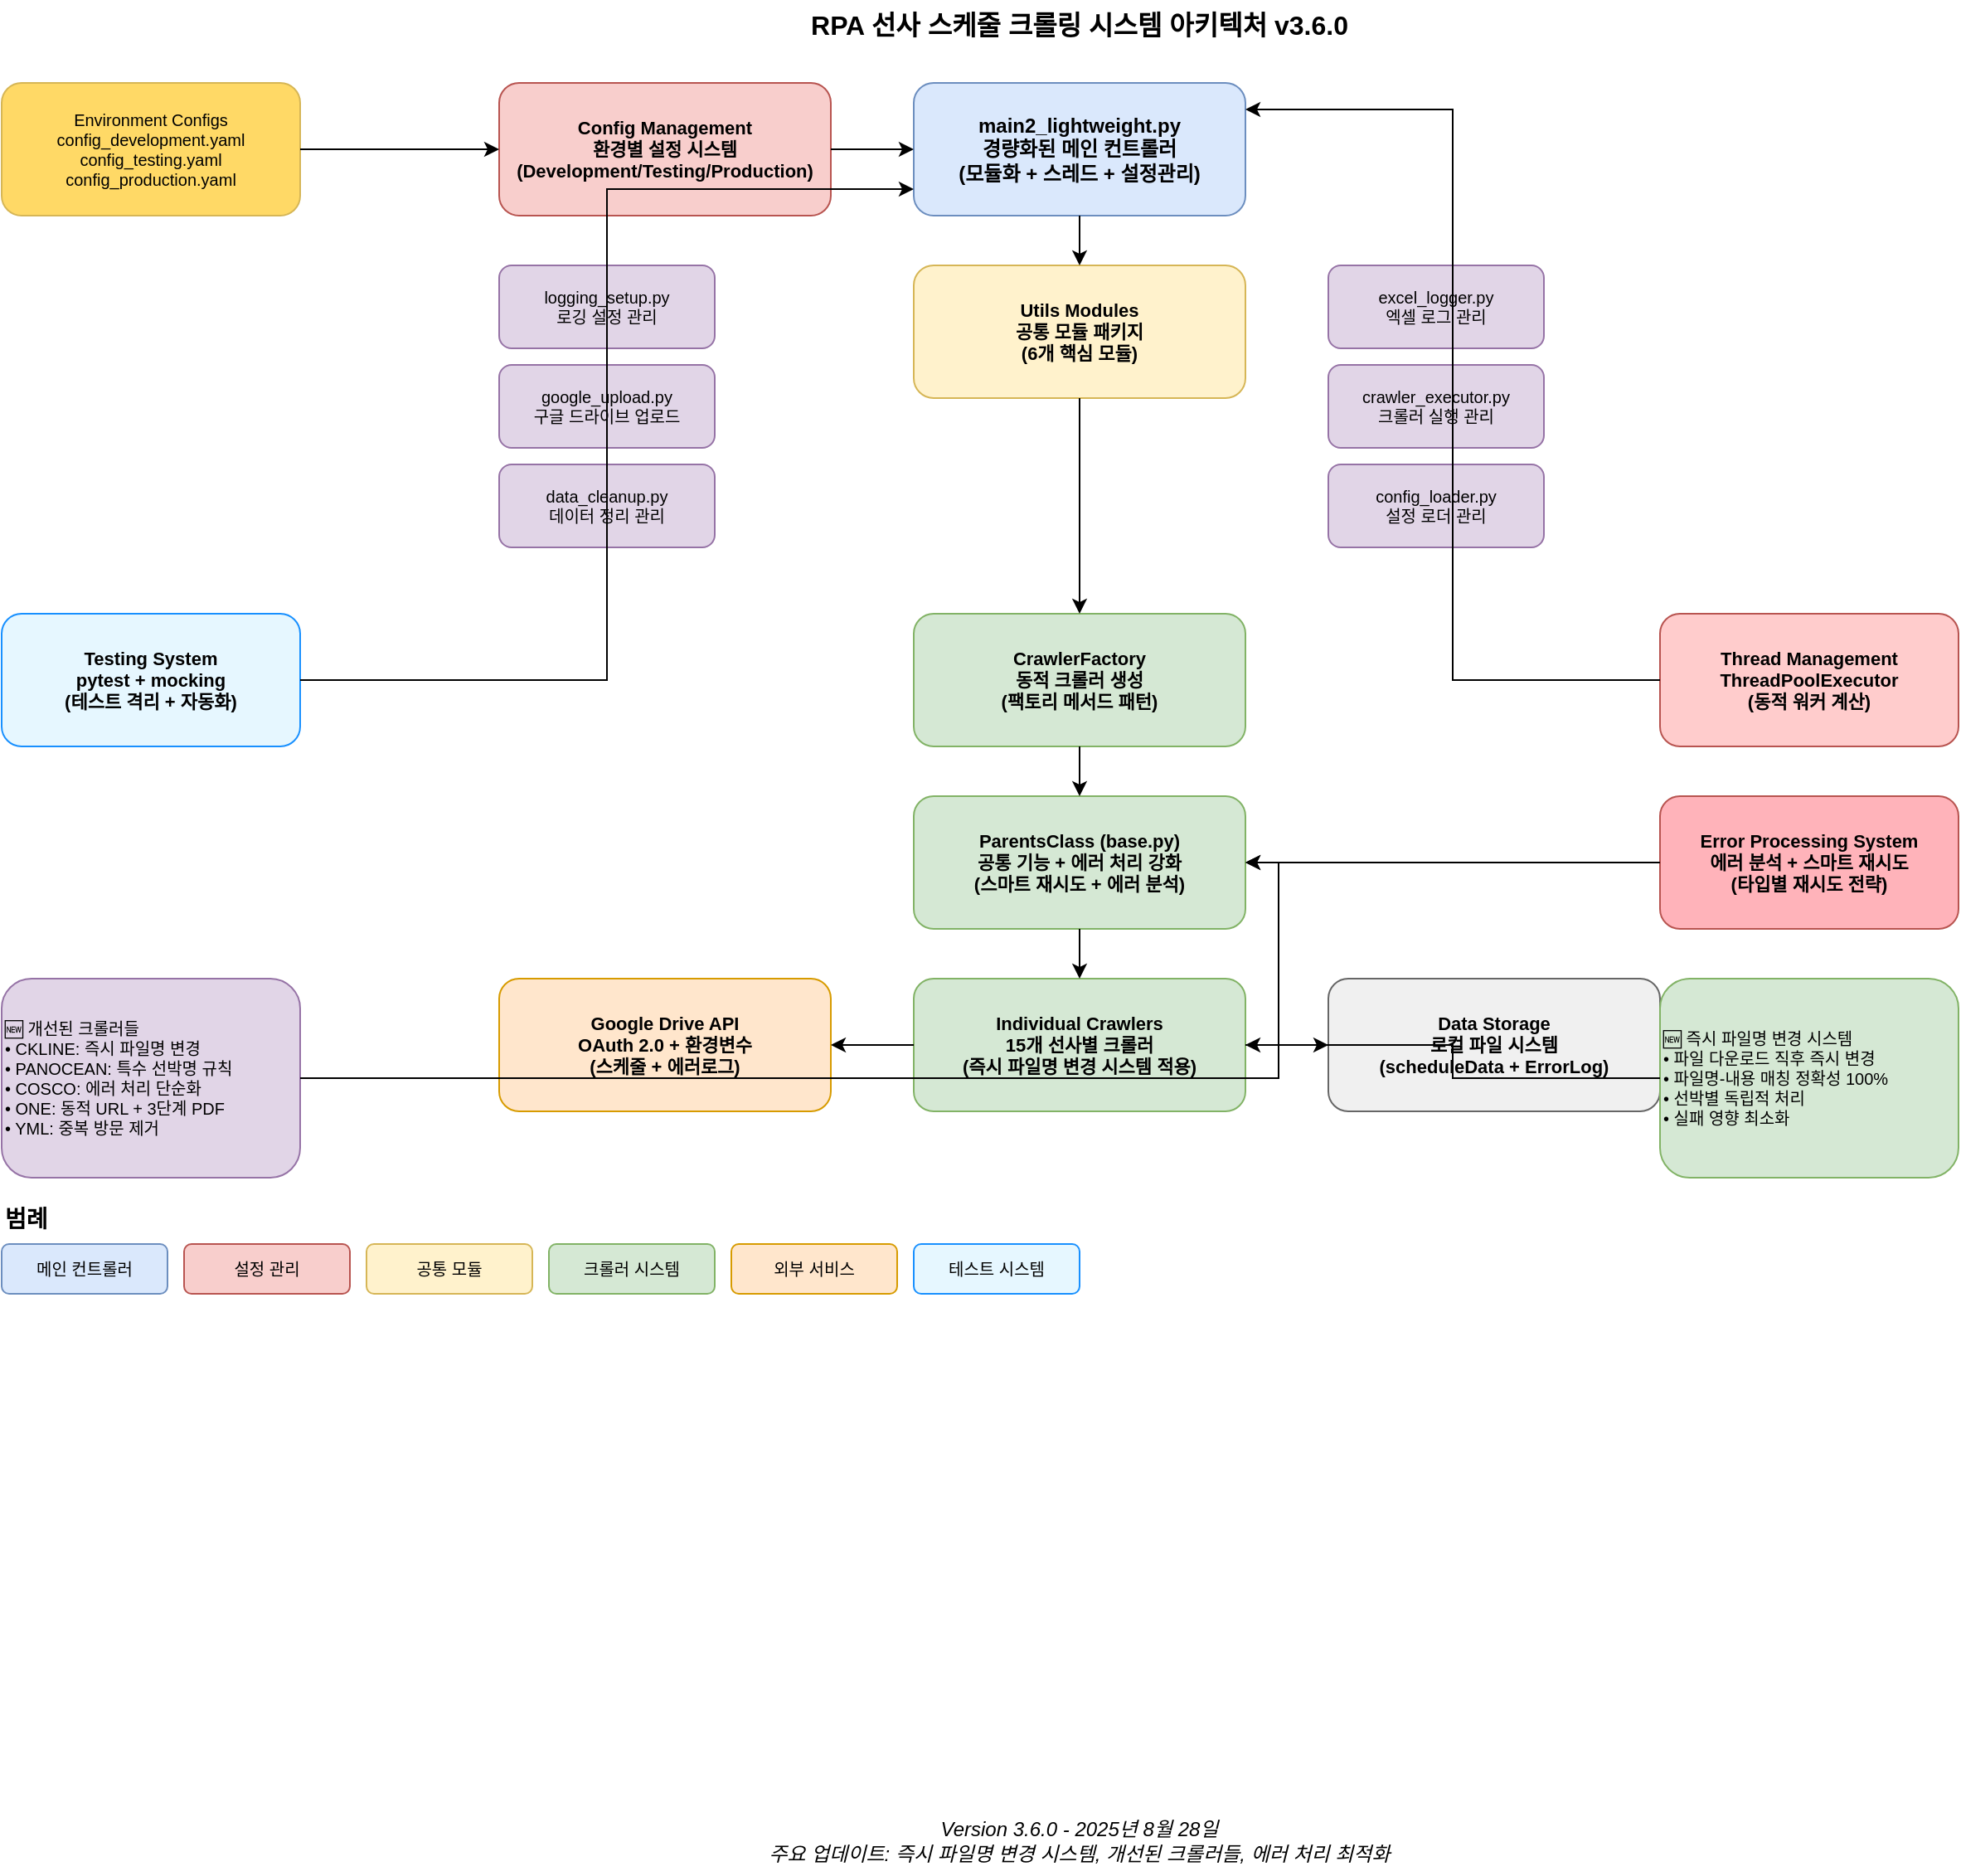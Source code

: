 <?xml version="1.0" encoding="UTF-8"?>
<mxfile version="22.1.16" type="device">
  <diagram name="RPA_Crawling_Architecture_v3.6.0" id="architecture">
    <mxGraphModel dx="1422" dy="794" grid="1" gridSize="10" guides="1" tooltips="1" connect="1" arrows="1" fold="1" page="1" pageScale="1" pageWidth="1400" pageHeight="1200" math="0" shadow="0">
      <root>
        <mxCell id="0" />
        <mxCell id="1" parent="0" />
        
        <!-- 제목 -->
        <mxCell id="title" value="RPA 선사 스케줄 크롤링 시스템 아키텍처 v3.6.0" style="text;html=1;strokeColor=none;fillColor=none;align=center;verticalAlign=middle;whiteSpace=wrap;rounded=0;fontSize=16;fontStyle=1;" vertex="1" parent="1">
          <mxGeometry x="500" y="10" width="400" height="30" as="geometry" />
        </mxCell>
        
        <!-- 메인 컨트롤러 (경량화된 버전) -->
        <mxCell id="main" value="main2_lightweight.py&#xa;경량화된 메인 컨트롤러&#xa;(모듈화 + 스레드 + 설정관리)" style="rounded=1;whiteSpace=wrap;html=1;fillColor=#dae8fc;strokeColor=#6c8ebf;fontSize=12;fontStyle=1;" vertex="1" parent="1">
          <mxGeometry x="600" y="60" width="200" height="80" as="geometry" />
        </mxCell>
        
        <!-- 설정 관리 시스템 (새로 추가) -->
        <mxCell id="config" value="Config Management&#xa;환경별 설정 시스템&#xa;(Development/Testing/Production)" style="rounded=1;whiteSpace=wrap;html=1;fillColor=#f8cecc;strokeColor=#b85450;fontSize=11;fontStyle=1;" vertex="1" parent="1">
          <mxGeometry x="350" y="60" width="200" height="80" as="geometry" />
        </mxCell>
        
        <!-- Utils Modules (공통 모듈) -->
        <mxCell id="utils" value="Utils Modules&#xa;공통 모듈 패키지&#xa;(6개 핵심 모듈)" style="rounded=1;whiteSpace=wrap;html=1;fillColor=#fff2cc;strokeColor=#d6b656;fontSize=11;fontStyle=1;" vertex="1" parent="1">
          <mxGeometry x="600" y="170" width="200" height="80" as="geometry" />
        </mxCell>
        
        <!-- 개별 Utils 모듈들 -->
        <mxCell id="logging" value="logging_setup.py&#xa;로깅 설정 관리" style="rounded=1;whiteSpace=wrap;html=1;fillColor=#e1d5e7;strokeColor=#9673a6;fontSize=10;" vertex="1" parent="1">
          <mxGeometry x="350" y="170" width="130" height="50" as="geometry" />
        </mxCell>
        
        <mxCell id="google" value="google_upload.py&#xa;구글 드라이브 업로드" style="rounded=1;whiteSpace=wrap;html=1;fillColor=#e1d5e7;strokeColor=#9673a6;fontSize=10;" vertex="1" parent="1">
          <mxGeometry x="350" y="230" width="130" height="50" as="geometry" />
        </mxCell>
        
        <mxCell id="cleanup" value="data_cleanup.py&#xa;데이터 정리 관리" style="rounded=1;whiteSpace=wrap;html=1;fillColor=#e1d5e7;strokeColor=#9673a6;fontSize=10;" vertex="1" parent="1">
          <mxGeometry x="350" y="290" width="130" height="50" as="geometry" />
        </mxCell>
        
        <mxCell id="excel" value="excel_logger.py&#xa;엑셀 로그 관리" style="rounded=1;whiteSpace=wrap;html=1;fillColor=#e1d5e7;strokeColor=#9673a6;fontSize=10;" vertex="1" parent="1">
          <mxGeometry x="850" y="170" width="130" height="50" as="geometry" />
        </mxCell>
        
        <mxCell id="executor" value="crawler_executor.py&#xa;크롤러 실행 관리" style="rounded=1;whiteSpace=wrap;html=1;fillColor=#e1d5e7;strokeColor=#9673a6;fontSize=10;" vertex="1" parent="1">
          <mxGeometry x="850" y="230" width="130" height="50" as="geometry" />
        </mxCell>
        
        <mxCell id="config_loader" value="config_loader.py&#xa;설정 로더 관리" style="rounded=1;whiteSpace=wrap;html=1;fillColor=#e1d5e7;strokeColor=#9673a6;fontSize=10;" vertex="1" parent="1">
          <mxGeometry x="850" y="290" width="130" height="50" as="geometry" />
        </mxCell>
        
        <!-- 설정 파일들 -->
        <mxCell id="yaml_configs" value="Environment Configs&#xa;config_development.yaml&#xa;config_testing.yaml&#xa;config_production.yaml" style="rounded=1;whiteSpace=wrap;html=1;fillColor=#ffd966;strokeColor=#d6b656;fontSize=10;" vertex="1" parent="1">
          <mxGeometry x="50" y="60" width="180" height="80" as="geometry" />
        </mxCell>
        
        <!-- CrawlerFactory -->
        <mxCell id="factory" value="CrawlerFactory&#xa;동적 크롤러 생성&#xa;(팩토리 메서드 패턴)" style="rounded=1;whiteSpace=wrap;html=1;fillColor=#d5e8d4;strokeColor=#82b366;fontSize=11;fontStyle=1;" vertex="1" parent="1">
          <mxGeometry x="600" y="380" width="200" height="80" as="geometry" />
        </mxCell>
        
        <!-- Base Crawler -->
        <mxCell id="base" value="ParentsClass (base.py)&#xa;공통 기능 + 에러 처리 강화&#xa;(스마트 재시도 + 에러 분석)" style="rounded=1;whiteSpace=wrap;html=1;fillColor=#d5e8d4;strokeColor=#82b366;fontSize=11;fontStyle=1;" vertex="1" parent="1">
          <mxGeometry x="600" y="490" width="200" height="80" as="geometry" />
        </mxCell>
        
        <!-- Individual Crawlers -->
        <mxCell id="crawlers" value="Individual Crawlers&#xa;15개 선사별 크롤러&#xa;(즉시 파일명 변경 시스템 적용)" style="rounded=1;whiteSpace=wrap;html=1;fillColor=#d5e8d4;strokeColor=#82b366;fontSize=11;fontStyle=1;" vertex="1" parent="1">
          <mxGeometry x="600" y="600" width="200" height="80" as="geometry" />
        </mxCell>
        
        <!-- 개선된 크롤러들 (새로 추가) -->
        <mxCell id="improved_crawlers" value="🆕 개선된 크롤러들&#xa;• CKLINE: 즉시 파일명 변경&#xa;• PANOCEAN: 특수 선박명 규칙&#xa;• COSCO: 에러 처리 단순화&#xa;• ONE: 동적 URL + 3단계 PDF&#xa;• YML: 중복 방문 제거" style="rounded=1;whiteSpace=wrap;html=1;fillColor=#e1d5e7;strokeColor=#9673a6;fontSize=10;align=left;" vertex="1" parent="1">
          <mxGeometry x="50" y="600" width="180" height="120" as="geometry" />
        </mxCell>
        
        <!-- Google Drive Integration -->
        <mxCell id="google_drive" value="Google Drive API&#xa;OAuth 2.0 + 환경변수&#xa;(스케줄 + 에러로그)" style="rounded=1;whiteSpace=wrap;html=1;fillColor=#ffe6cc;strokeColor=#d79b00;fontSize=11;fontStyle=1;" vertex="1" parent="1">
          <mxGeometry x="350" y="600" width="200" height="80" as="geometry" />
        </mxCell>
        
        <!-- Data Storage -->
        <mxCell id="storage" value="Data Storage&#xa;로컬 파일 시스템&#xa;(scheduleData + ErrorLog)" style="rounded=1;whiteSpace=wrap;html=1;fillColor=#f0f0f0;strokeColor=#666666;fontSize=11;fontStyle=1;" vertex="1" parent="1">
          <mxGeometry x="850" y="600" width="200" height="80" as="geometry" />
        </mxCell>
        
        <!-- Testing System (새로 추가) -->
        <mxCell id="testing" value="Testing System&#xa;pytest + mocking&#xa;(테스트 격리 + 자동화)" style="rounded=1;whiteSpace=wrap;html=1;fillColor=#e6f7ff;strokeColor=#1890ff;fontSize=11;fontStyle=1;" vertex="1" parent="1">
          <mxGeometry x="50" y="380" width="180" height="80" as="geometry" />
        </mxCell>
        
        <!-- Thread Management -->
        <mxCell id="threads" value="Thread Management&#xa;ThreadPoolExecutor&#xa;(동적 워커 계산)" style="rounded=1;whiteSpace=wrap;html=1;fillColor=#ffcccc;strokeColor=#b85450;fontSize=11;fontStyle=1;" vertex="1" parent="1">
          <mxGeometry x="1050" y="380" width="180" height="80" as="geometry" />
        </mxCell>
        
        <!-- Error Processing (강화된 시스템) -->
        <mxCell id="error_system" value="Error Processing System&#xa;에러 분석 + 스마트 재시도&#xa;(타입별 재시도 전략)" style="rounded=1;whiteSpace=wrap;html=1;fillColor=#ffb3ba;strokeColor=#b85450;fontSize=11;fontStyle=1;" vertex="1" parent="1">
          <mxGeometry x="1050" y="490" width="180" height="80" as="geometry" />
        </mxCell>
        
        <!-- 즉시 파일명 변경 시스템 (새로 추가) -->
        <mxCell id="filename_system" value="🆕 즉시 파일명 변경 시스템&#xa;• 파일 다운로드 직후 즉시 변경&#xa;• 파일명-내용 매칭 정확성 100%&#xa;• 선박별 독립적 처리&#xa;• 실패 영향 최소화" style="rounded=1;whiteSpace=wrap;html=1;fillColor=#d5e8d4;strokeColor=#82b366;fontSize=10;align=left;" vertex="1" parent="1">
          <mxGeometry x="1050" y="600" width="180" height="120" as="geometry" />
        </mxCell>
        
        <!-- 연결선들 -->
        <!-- Main to Utils -->
        <mxCell id="edge1" style="edgeStyle=orthogonalEdgeStyle;rounded=0;orthogonalLoop=1;jettySize=auto;html=1;entryX=0.5;entryY=0;entryDx=0;entryDy=0;" edge="1" parent="1" source="main" target="utils">
          <mxGeometry relative="1" as="geometry" />
        </mxCell>
        
        <!-- Config to Main -->
        <mxCell id="edge2" style="edgeStyle=orthogonalEdgeStyle;rounded=0;orthogonalLoop=1;jettySize=auto;html=1;entryX=0;entryY=0.5;entryDx=0;entryDy=0;" edge="1" parent="1" source="config" target="main">
          <mxGeometry relative="1" as="geometry" />
        </mxCell>
        
        <!-- YAML to Config -->
        <mxCell id="edge3" style="edgeStyle=orthogonalEdgeStyle;rounded=0;orthogonalLoop=1;jettySize=auto;html=1;entryX=0;entryY=0.5;entryDx=0;entryDy=0;" edge="1" parent="1" source="yaml_configs" target="config">
          <mxGeometry relative="1" as="geometry" />
        </mxCell>
        
        <!-- Utils to Factory -->
        <mxCell id="edge4" style="edgeStyle=orthogonalEdgeStyle;rounded=0;orthogonalLoop=1;jettySize=auto;html=1;entryX=0.5;entryY=0;entryDx=0;entryDy=0;" edge="1" parent="1" source="utils" target="factory">
          <mxGeometry relative="1" as="geometry" />
        </mxCell>
        
        <!-- Factory to Base -->
        <mxCell id="edge5" style="edgeStyle=orthogonalEdgeStyle;rounded=0;orthogonalLoop=1;jettySize=auto;html=1;entryX=0.5;entryY=0;entryDx=0;entryDy=0;" edge="1" parent="1" source="factory" target="base">
          <mxGeometry relative="1" as="geometry" />
        </mxCell>
        
        <!-- Base to Crawlers -->
        <mxCell id="edge6" style="edgeStyle=orthogonalEdgeStyle;rounded=0;orthogonalLoop=1;jettySize=auto;html=1;entryX=0.5;entryY=0;entryDx=0;entryDy=0;" edge="1" parent="1" source="base" target="crawlers">
          <mxGeometry relative="1" as="geometry" />
        </mxCell>
        
        <!-- Crawlers to Google Drive -->
        <mxCell id="edge7" style="edgeStyle=orthogonalEdgeStyle;rounded=0;orthogonalLoop=1;jettySize=auto;html=1;entryX=1;entryY=0.5;entryDx=0;entryDy=0;" edge="1" parent="1" source="crawlers" target="google_drive">
          <mxGeometry relative="1" as="geometry" />
        </mxCell>
        
        <!-- Crawlers to Storage -->
        <mxCell id="edge8" style="edgeStyle=orthogonalEdgeStyle;rounded=0;orthogonalLoop=1;jettySize=auto;html=1;entryX=0;entryY=0.5;entryDx=0;entryDy=0;" edge="1" parent="1" source="crawlers" target="storage">
          <mxGeometry relative="1" as="geometry" />
        </mxCell>
        
        <!-- Testing to Main -->
        <mxCell id="edge9" style="edgeStyle=orthogonalEdgeStyle;rounded=0;orthogonalLoop=1;jettySize=auto;html=1;entryX=0;entryY=0.8;entryDx=0;entryDy=0;" edge="1" parent="1" source="testing" target="main">
          <mxGeometry relative="1" as="geometry" />
        </mxCell>
        
        <!-- Thread Management to Main -->
        <mxCell id="edge10" style="edgeStyle=orthogonalEdgeStyle;rounded=0;orthogonalLoop=1;jettySize=auto;html=1;entryX=1;entryY=0.2;entryDx=0;entryDy=0;" edge="1" parent="1" source="threads" target="main">
          <mxGeometry relative="1" as="geometry" />
        </mxCell>
        
        <!-- Error System to Base -->
        <mxCell id="edge11" style="edgeStyle=orthogonalEdgeStyle;rounded=0;orthogonalLoop=1;jettySize=auto;html=1;entryX=1;entryY=0.5;entryDx=0;entryDy=0;" edge="1" parent="1" source="error_system" target="base">
          <mxGeometry relative="1" as="geometry" />
        </mxCell>
        
        <!-- Improved Crawlers to Base -->
        <mxCell id="edge12" style="edgeStyle=orthogonalEdgeStyle;rounded=0;orthogonalLoop=1;jettySize=auto;html=1;entryX=1;entryY=0.5;entryDx=0;entryDy=0;" edge="1" parent="1" source="improved_crawlers" target="base">
          <mxGeometry relative="1" as="geometry" />
        </mxCell>
        
        <!-- Filename System to Crawlers -->
        <mxCell id="edge13" style="edgeStyle=orthogonalEdgeStyle;rounded=0;orthogonalLoop=1;jettySize=auto;html=1;entryX=1;entryY=0.5;entryDx=0;entryDy=0;" edge="1" parent="1" source="filename_system" target="crawlers">
          <mxGeometry relative="1" as="geometry" />
        </mxCell>
        
        <!-- 범례 -->
        <mxCell id="legend_title" value="범례" style="text;html=1;strokeColor=none;fillColor=none;align=left;verticalAlign=middle;whiteSpace=wrap;rounded=0;fontSize=14;fontStyle=1;" vertex="1" parent="1">
          <mxGeometry x="50" y="730" width="60" height="30" as="geometry" />
        </mxCell>
        
        <mxCell id="legend_main" value="메인 컨트롤러" style="rounded=1;whiteSpace=wrap;html=1;fillColor=#dae8fc;strokeColor=#6c8ebf;fontSize=10;" vertex="1" parent="1">
          <mxGeometry x="50" y="760" width="100" height="30" as="geometry" />
        </mxCell>
        
        <mxCell id="legend_config" value="설정 관리" style="rounded=1;whiteSpace=wrap;html=1;fillColor=#f8cecc;strokeColor=#b85450;fontSize=10;" vertex="1" parent="1">
          <mxGeometry x="160" y="760" width="100" height="30" as="geometry" />
        </mxCell>
        
        <mxCell id="legend_utils" value="공통 모듈" style="rounded=1;whiteSpace=wrap;html=1;fillColor=#fff2cc;strokeColor=#d6b656;fontSize=10;" vertex="1" parent="1">
          <mxGeometry x="270" y="760" width="100" height="30" as="geometry" />
        </mxCell>
        
        <mxCell id="legend_crawler" value="크롤러 시스템" style="rounded=1;whiteSpace=wrap;html=1;fillColor=#d5e8d4;strokeColor=#82b366;fontSize=10;" vertex="1" parent="1">
          <mxGeometry x="380" y="760" width="100" height="30" as="geometry" />
        </mxCell>
        
        <mxCell id="legend_external" value="외부 서비스" style="rounded=1;whiteSpace=wrap;html=1;fillColor=#ffe6cc;strokeColor=#d79b00;fontSize=10;" vertex="1" parent="1">
          <mxGeometry x="490" y="760" width="100" height="30" as="geometry" />
        </mxCell>
        
        <mxCell id="legend_testing" value="테스트 시스템" style="rounded=1;whiteSpace=wrap;html=1;fillColor=#e6f7ff;strokeColor=#1890ff;fontSize=10;" vertex="1" parent="1">
          <mxGeometry x="600" y="760" width="100" height="30" as="geometry" />
        </mxCell>
        
        <!-- 버전 정보 -->
        <mxCell id="version" value="Version 3.6.0 - 2025년 8월 28일&#xa;주요 업데이트: 즉시 파일명 변경 시스템, 개선된 크롤러들, 에러 처리 최적화" style="text;html=1;strokeColor=none;fillColor=none;align=center;verticalAlign=middle;whiteSpace=wrap;rounded=0;fontSize=12;fontStyle=2;" vertex="1" parent="1">
          <mxGeometry x="500" y="1100" width="400" height="40" as="geometry" />
        </mxCell>
        
      </root>
    </mxGraphModel>
  </diagram>
</mxfile>

